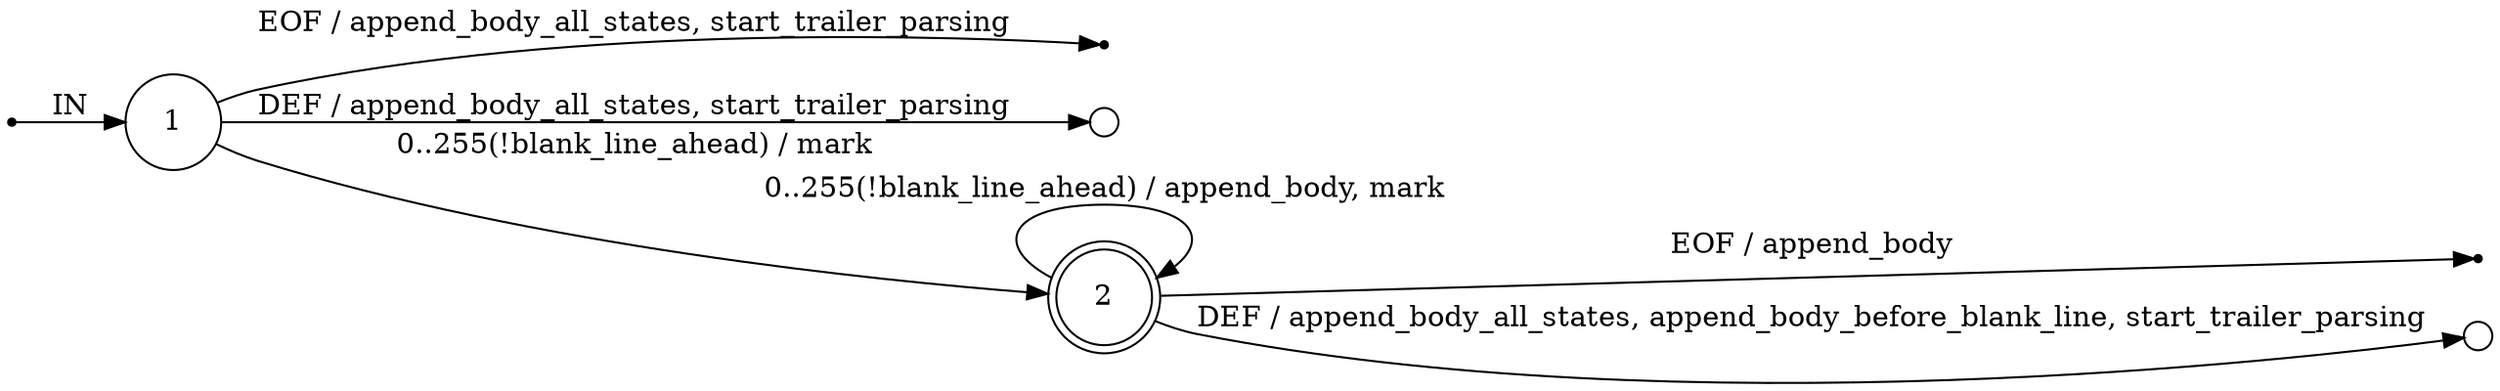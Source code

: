 digraph conventionalcommits {
	rankdir=LR;
	node [ shape = point ];
	ENTRY;
	eof_1;
	eof_2;
	node [ shape = circle, height = 0.2 ];
	err_1 [ label=""];
	err_2 [ label=""];
	node [ fixedsize = true, height = 0.65, shape = doublecircle ];
	2;
	node [ shape = circle ];
	1 -> 2 [ label = "0..255(!blank_line_ahead) / mark" ];
	1 -> err_1 [ label = "DEF / append_body_all_states, start_trailer_parsing" ];
	2 -> 2 [ label = "0..255(!blank_line_ahead) / append_body, mark" ];
	2 -> err_2 [ label = "DEF / append_body_all_states, append_body_before_blank_line, start_trailer_parsing" ];
	ENTRY -> 1 [ label = "IN" ];
	1 -> eof_1 [ label = "EOF / append_body_all_states, start_trailer_parsing" ];
	2 -> eof_2 [ label = "EOF / append_body" ];
}
